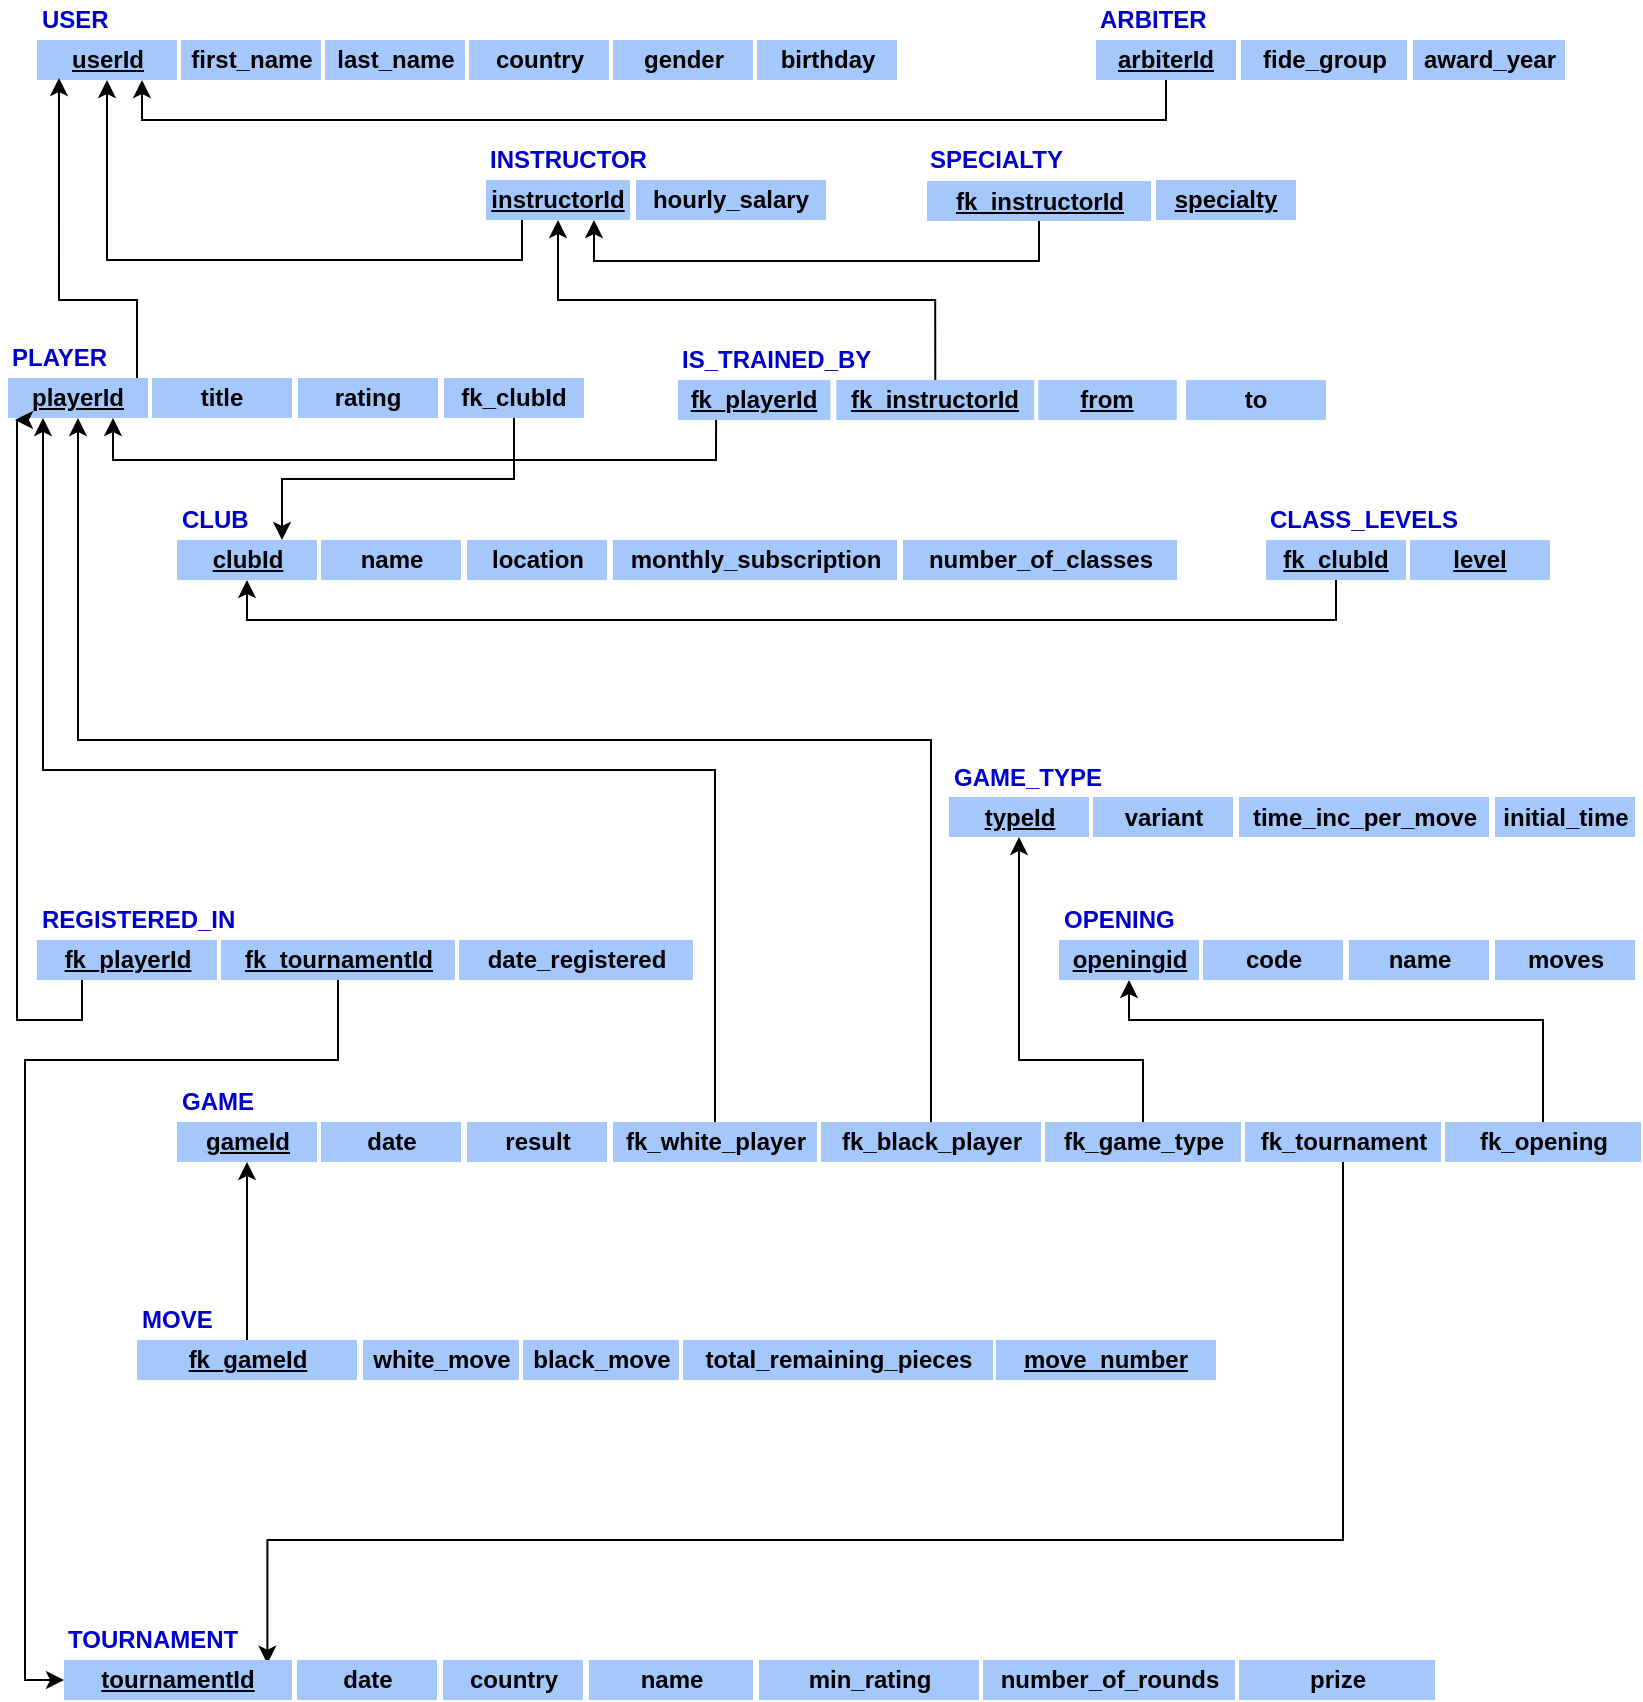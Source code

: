 <mxfile version="12.3.9" type="google" pages="1"><diagram id="7ZbJ5B8Rp30Xj4lgRnT1" name="Page-1"><mxGraphModel dx="752" dy="476" grid="1" gridSize="10" guides="1" tooltips="1" connect="1" arrows="1" fold="1" page="1" pageScale="1" pageWidth="850" pageHeight="1100" math="0" shadow="0"><root><mxCell id="0"/><mxCell id="1" parent="0"/><mxCell id="HyUB6vzWp0mR0nS9sSF--11" value="" style="group" parent="1" vertex="1" connectable="0"><mxGeometry x="25.5" y="20" width="430" height="40" as="geometry"/></mxCell><mxCell id="HyUB6vzWp0mR0nS9sSF--1" value="&lt;u&gt;userId&lt;/u&gt;" style="text;html=1;strokeColor=none;fillColor=#A4C7FC;align=center;verticalAlign=middle;whiteSpace=wrap;rounded=0;fontStyle=1;labelBorderColor=none;" parent="HyUB6vzWp0mR0nS9sSF--11" vertex="1"><mxGeometry y="20" width="70" height="20" as="geometry"/></mxCell><mxCell id="HyUB6vzWp0mR0nS9sSF--2" value="&lt;font color=&quot;#0000cc&quot;&gt;USER&lt;/font&gt;" style="text;html=1;strokeColor=none;fillColor=none;align=left;verticalAlign=middle;whiteSpace=wrap;rounded=0;fontStyle=1" parent="HyUB6vzWp0mR0nS9sSF--11" vertex="1"><mxGeometry width="40" height="20" as="geometry"/></mxCell><mxCell id="HyUB6vzWp0mR0nS9sSF--4" value="first_name" style="text;html=1;strokeColor=none;fillColor=#A4C7FC;align=center;verticalAlign=middle;whiteSpace=wrap;rounded=0;fontStyle=1;labelBorderColor=none;" parent="HyUB6vzWp0mR0nS9sSF--11" vertex="1"><mxGeometry x="72" y="20" width="70" height="20" as="geometry"/></mxCell><mxCell id="HyUB6vzWp0mR0nS9sSF--5" value="last_name" style="text;html=1;strokeColor=none;fillColor=#A4C7FC;align=center;verticalAlign=middle;whiteSpace=wrap;rounded=0;fontStyle=1;labelBorderColor=none;" parent="HyUB6vzWp0mR0nS9sSF--11" vertex="1"><mxGeometry x="144" y="20" width="70" height="20" as="geometry"/></mxCell><mxCell id="HyUB6vzWp0mR0nS9sSF--6" value="country" style="text;html=1;strokeColor=none;fillColor=#A4C7FC;align=center;verticalAlign=middle;whiteSpace=wrap;rounded=0;fontStyle=1;labelBorderColor=none;" parent="HyUB6vzWp0mR0nS9sSF--11" vertex="1"><mxGeometry x="216" y="20" width="70" height="20" as="geometry"/></mxCell><mxCell id="HyUB6vzWp0mR0nS9sSF--7" value="gender&lt;span style=&quot;color: rgba(0 , 0 , 0 , 0) ; font-family: monospace ; font-size: 0px ; font-weight: 400 ; white-space: nowrap&quot;&gt;%3CmxGraphModel%3E%3Croot%3E%3CmxCell%20id%3D%220%22%2F%3E%3CmxCell%20id%3D%221%22%20parent%3D%220%22%2F%3E%3CmxCell%20id%3D%222%22%20value%3D%22last_name%22%20style%3D%22text%3Bhtml%3D1%3BstrokeColor%3Dnone%3BfillColor%3D%23A4C7FC%3Balign%3Dcenter%3BverticalAlign%3Dmiddle%3BwhiteSpace%3Dwrap%3Brounded%3D0%3BfontStyle%3D1%3BlabelBorderColor%3Dnone%3B%22%20vertex%3D%221%22%20parent%3D%221%22%3E%3CmxGeometry%20x%3D%22234%22%20y%3D%2280%22%20width%3D%2270%22%20height%3D%2220%22%20as%3D%22geometry%22%2F%3E%3C%2FmxCell%3E%3C%2Froot%3E%3C%2FmxGraphModel%3E&lt;/span&gt;" style="text;html=1;strokeColor=none;fillColor=#A4C7FC;align=center;verticalAlign=middle;whiteSpace=wrap;rounded=0;fontStyle=1;labelBorderColor=none;" parent="HyUB6vzWp0mR0nS9sSF--11" vertex="1"><mxGeometry x="288" y="20" width="70" height="20" as="geometry"/></mxCell><mxCell id="HyUB6vzWp0mR0nS9sSF--8" value="birthday" style="text;html=1;strokeColor=none;fillColor=#A4C7FC;align=center;verticalAlign=middle;whiteSpace=wrap;rounded=0;fontStyle=1;labelBorderColor=none;" parent="HyUB6vzWp0mR0nS9sSF--11" vertex="1"><mxGeometry x="360" y="20" width="70" height="20" as="geometry"/></mxCell><mxCell id="HyUB6vzWp0mR0nS9sSF--56" style="edgeStyle=orthogonalEdgeStyle;rounded=0;orthogonalLoop=1;jettySize=auto;html=1;exitX=0.5;exitY=1;exitDx=0;exitDy=0;entryX=0.75;entryY=1;entryDx=0;entryDy=0;startArrow=none;startFill=0;endArrow=classic;endFill=1;" parent="1" source="HyUB6vzWp0mR0nS9sSF--18" target="HyUB6vzWp0mR0nS9sSF--1" edge="1"><mxGeometry relative="1" as="geometry"/></mxCell><mxCell id="HyUB6vzWp0mR0nS9sSF--18" value="&lt;u&gt;arbiterId&lt;/u&gt;" style="text;html=1;strokeColor=none;fillColor=#A4C7FC;align=center;verticalAlign=middle;whiteSpace=wrap;rounded=0;fontStyle=1;labelBorderColor=none;" parent="1" vertex="1"><mxGeometry x="555" y="40" width="70" height="20" as="geometry"/></mxCell><mxCell id="HyUB6vzWp0mR0nS9sSF--19" value="&lt;font color=&quot;#0000cc&quot;&gt;ARBITER&lt;/font&gt;" style="text;html=1;strokeColor=none;fillColor=none;align=left;verticalAlign=middle;whiteSpace=wrap;rounded=0;fontStyle=1" parent="1" vertex="1"><mxGeometry x="555" y="20" width="40" height="20" as="geometry"/></mxCell><mxCell id="HyUB6vzWp0mR0nS9sSF--20" value="&lt;span&gt;fide_group&lt;/span&gt;" style="text;html=1;strokeColor=none;fillColor=#A4C7FC;align=center;verticalAlign=middle;whiteSpace=wrap;rounded=0;fontStyle=1;labelBorderColor=none;" parent="1" vertex="1"><mxGeometry x="627.5" y="40" width="83" height="20" as="geometry"/></mxCell><mxCell id="HyUB6vzWp0mR0nS9sSF--21" value="&lt;span&gt;award_year&lt;/span&gt;" style="text;html=1;strokeColor=none;fillColor=#A4C7FC;align=center;verticalAlign=middle;whiteSpace=wrap;rounded=0;fontStyle=1;labelBorderColor=none;" parent="1" vertex="1"><mxGeometry x="713.5" y="40" width="76" height="20" as="geometry"/></mxCell><mxCell id="HyUB6vzWp0mR0nS9sSF--22" value="" style="group" parent="1" vertex="1" connectable="0"><mxGeometry x="250" y="90" width="218" height="40" as="geometry"/></mxCell><mxCell id="HyUB6vzWp0mR0nS9sSF--14" value="&lt;u&gt;instructorId&lt;/u&gt;" style="text;html=1;strokeColor=none;fillColor=#A4C7FC;align=center;verticalAlign=middle;whiteSpace=wrap;rounded=0;fontStyle=1;labelBorderColor=none;" parent="HyUB6vzWp0mR0nS9sSF--22" vertex="1"><mxGeometry y="20" width="72" height="20" as="geometry"/></mxCell><mxCell id="HyUB6vzWp0mR0nS9sSF--15" value="&lt;font color=&quot;#0000cc&quot;&gt;INSTRUCTOR&lt;/font&gt;" style="text;html=1;strokeColor=none;fillColor=none;align=left;verticalAlign=middle;whiteSpace=wrap;rounded=0;fontStyle=1" parent="HyUB6vzWp0mR0nS9sSF--22" vertex="1"><mxGeometry width="40" height="20" as="geometry"/></mxCell><mxCell id="HyUB6vzWp0mR0nS9sSF--16" value="&lt;span&gt;hourly_salary&lt;/span&gt;" style="text;html=1;strokeColor=none;fillColor=#A4C7FC;align=center;verticalAlign=middle;whiteSpace=wrap;rounded=0;fontStyle=1;labelBorderColor=none;" parent="HyUB6vzWp0mR0nS9sSF--22" vertex="1"><mxGeometry x="75" y="20" width="95" height="20" as="geometry"/></mxCell><mxCell id="HyUB6vzWp0mR0nS9sSF--24" value="" style="group" parent="1" vertex="1" connectable="0"><mxGeometry x="11" y="189" width="288" height="40" as="geometry"/></mxCell><mxCell id="HyUB6vzWp0mR0nS9sSF--9" value="&lt;u&gt;playerId&lt;/u&gt;" style="text;html=1;strokeColor=none;fillColor=#A4C7FC;align=center;verticalAlign=middle;whiteSpace=wrap;rounded=0;fontStyle=1;labelBorderColor=none;" parent="HyUB6vzWp0mR0nS9sSF--24" vertex="1"><mxGeometry y="20" width="70" height="20" as="geometry"/></mxCell><mxCell id="HyUB6vzWp0mR0nS9sSF--10" value="&lt;font color=&quot;#0000cc&quot;&gt;PLAYER&lt;/font&gt;" style="text;html=1;strokeColor=none;fillColor=none;align=left;verticalAlign=middle;whiteSpace=wrap;rounded=0;fontStyle=1" parent="HyUB6vzWp0mR0nS9sSF--24" vertex="1"><mxGeometry width="40" height="20" as="geometry"/></mxCell><mxCell id="HyUB6vzWp0mR0nS9sSF--12" value="&lt;span&gt;title&lt;/span&gt;" style="text;html=1;strokeColor=none;fillColor=#A4C7FC;align=center;verticalAlign=middle;whiteSpace=wrap;rounded=0;fontStyle=1;labelBorderColor=none;" parent="HyUB6vzWp0mR0nS9sSF--24" vertex="1"><mxGeometry x="72" y="20" width="70" height="20" as="geometry"/></mxCell><mxCell id="HyUB6vzWp0mR0nS9sSF--13" value="&lt;span&gt;rating&lt;/span&gt;" style="text;html=1;strokeColor=none;fillColor=#A4C7FC;align=center;verticalAlign=middle;whiteSpace=wrap;rounded=0;fontStyle=1;labelBorderColor=none;" parent="HyUB6vzWp0mR0nS9sSF--24" vertex="1"><mxGeometry x="145" y="20" width="70" height="20" as="geometry"/></mxCell><mxCell id="HyUB6vzWp0mR0nS9sSF--23" value="&lt;span&gt;fk_clubId&lt;/span&gt;" style="text;html=1;strokeColor=none;fillColor=#A4C7FC;align=center;verticalAlign=middle;whiteSpace=wrap;rounded=0;fontStyle=1;labelBorderColor=none;" parent="HyUB6vzWp0mR0nS9sSF--24" vertex="1"><mxGeometry x="218" y="20" width="70" height="20" as="geometry"/></mxCell><mxCell id="HyUB6vzWp0mR0nS9sSF--35" style="edgeStyle=orthogonalEdgeStyle;rounded=0;orthogonalLoop=1;jettySize=auto;html=1;exitX=0.5;exitY=1;exitDx=0;exitDy=0;entryX=0.75;entryY=0;entryDx=0;entryDy=0;" parent="1" source="HyUB6vzWp0mR0nS9sSF--23" target="HyUB6vzWp0mR0nS9sSF--28" edge="1"><mxGeometry relative="1" as="geometry"/></mxCell><mxCell id="HyUB6vzWp0mR0nS9sSF--51" style="edgeStyle=orthogonalEdgeStyle;rounded=0;orthogonalLoop=1;jettySize=auto;html=1;exitX=0.5;exitY=1;exitDx=0;exitDy=0;entryX=0.5;entryY=0;entryDx=0;entryDy=0;verticalAlign=middle;startArrow=classic;startFill=1;endArrow=none;endFill=0;" parent="1" source="HyUB6vzWp0mR0nS9sSF--14" target="HyUB6vzWp0mR0nS9sSF--48" edge="1"><mxGeometry relative="1" as="geometry"/></mxCell><mxCell id="HyUB6vzWp0mR0nS9sSF--54" style="edgeStyle=orthogonalEdgeStyle;rounded=0;orthogonalLoop=1;jettySize=auto;html=1;exitX=0.25;exitY=1;exitDx=0;exitDy=0;entryX=0.5;entryY=1;entryDx=0;entryDy=0;" parent="1" source="HyUB6vzWp0mR0nS9sSF--14" target="HyUB6vzWp0mR0nS9sSF--1" edge="1"><mxGeometry relative="1" as="geometry"/></mxCell><mxCell id="HyUB6vzWp0mR0nS9sSF--57" value="" style="group" parent="1" vertex="1" connectable="0"><mxGeometry x="346" y="190" width="324" height="40" as="geometry"/></mxCell><mxCell id="HyUB6vzWp0mR0nS9sSF--45" value="" style="group" parent="HyUB6vzWp0mR0nS9sSF--57" vertex="1" connectable="0"><mxGeometry width="324" height="40" as="geometry"/></mxCell><mxCell id="HyUB6vzWp0mR0nS9sSF--46" value="&lt;span&gt;fk_playerId&lt;/span&gt;" style="text;html=1;strokeColor=none;fillColor=#A4C7FC;align=center;verticalAlign=middle;whiteSpace=wrap;rounded=0;fontStyle=5;labelBorderColor=none;" parent="HyUB6vzWp0mR0nS9sSF--45" vertex="1"><mxGeometry y="20" width="76.198" height="20" as="geometry"/></mxCell><mxCell id="HyUB6vzWp0mR0nS9sSF--47" value="&lt;font color=&quot;#0000cc&quot;&gt;IS_TRAINED_BY&lt;/font&gt;" style="text;html=1;strokeColor=none;fillColor=none;align=left;verticalAlign=middle;whiteSpace=wrap;rounded=0;fontStyle=1" parent="HyUB6vzWp0mR0nS9sSF--45" vertex="1"><mxGeometry width="39.583" height="20" as="geometry"/></mxCell><mxCell id="HyUB6vzWp0mR0nS9sSF--48" value="&lt;span&gt;fk_instructorId&lt;/span&gt;" style="text;html=1;strokeColor=none;fillColor=#A4C7FC;align=center;verticalAlign=middle;whiteSpace=wrap;rounded=0;fontStyle=5;labelBorderColor=none;" parent="HyUB6vzWp0mR0nS9sSF--45" vertex="1"><mxGeometry x="79.167" y="20" width="98.958" height="20" as="geometry"/></mxCell><mxCell id="HyUB6vzWp0mR0nS9sSF--49" value="&lt;span&gt;from&lt;/span&gt;" style="text;html=1;strokeColor=none;fillColor=#A4C7FC;align=center;verticalAlign=middle;whiteSpace=wrap;rounded=0;fontStyle=5;labelBorderColor=none;" parent="HyUB6vzWp0mR0nS9sSF--45" vertex="1"><mxGeometry x="180.104" y="20" width="69.271" height="20" as="geometry"/></mxCell><mxCell id="I_yc_BGxJCNvJB03wzX4-1" value="&lt;span&gt;to&lt;/span&gt;" style="text;html=1;strokeColor=none;fillColor=#A4C7FC;align=center;verticalAlign=middle;whiteSpace=wrap;rounded=0;fontStyle=1;labelBorderColor=none;" parent="HyUB6vzWp0mR0nS9sSF--45" vertex="1"><mxGeometry x="254" y="20" width="70" height="20" as="geometry"/></mxCell><mxCell id="HyUB6vzWp0mR0nS9sSF--59" value="" style="group" parent="1" vertex="1" connectable="0"><mxGeometry x="95.5" y="270" width="600" height="40" as="geometry"/></mxCell><mxCell id="HyUB6vzWp0mR0nS9sSF--27" value="" style="group" parent="HyUB6vzWp0mR0nS9sSF--59" vertex="1" connectable="0"><mxGeometry width="360" height="40" as="geometry"/></mxCell><mxCell id="HyUB6vzWp0mR0nS9sSF--28" value="&lt;u&gt;clubId&lt;/u&gt;" style="text;html=1;strokeColor=none;fillColor=#A4C7FC;align=center;verticalAlign=middle;whiteSpace=wrap;rounded=0;fontStyle=1;labelBorderColor=none;" parent="HyUB6vzWp0mR0nS9sSF--27" vertex="1"><mxGeometry y="20" width="70" height="20" as="geometry"/></mxCell><mxCell id="HyUB6vzWp0mR0nS9sSF--29" value="&lt;font color=&quot;#0000cc&quot;&gt;CLUB&lt;/font&gt;" style="text;html=1;strokeColor=none;fillColor=none;align=left;verticalAlign=middle;whiteSpace=wrap;rounded=0;fontStyle=1" parent="HyUB6vzWp0mR0nS9sSF--27" vertex="1"><mxGeometry width="40" height="20" as="geometry"/></mxCell><mxCell id="HyUB6vzWp0mR0nS9sSF--30" value="&lt;span&gt;name&lt;/span&gt;" style="text;html=1;strokeColor=none;fillColor=#A4C7FC;align=center;verticalAlign=middle;whiteSpace=wrap;rounded=0;fontStyle=1;labelBorderColor=none;" parent="HyUB6vzWp0mR0nS9sSF--27" vertex="1"><mxGeometry x="72" y="20" width="70" height="20" as="geometry"/></mxCell><mxCell id="HyUB6vzWp0mR0nS9sSF--31" value="&lt;span&gt;location&lt;/span&gt;" style="text;html=1;strokeColor=none;fillColor=#A4C7FC;align=center;verticalAlign=middle;whiteSpace=wrap;rounded=0;fontStyle=1;labelBorderColor=none;" parent="HyUB6vzWp0mR0nS9sSF--27" vertex="1"><mxGeometry x="145" y="20" width="70" height="20" as="geometry"/></mxCell><mxCell id="HyUB6vzWp0mR0nS9sSF--32" value="&lt;span&gt;monthly_subscription&lt;/span&gt;" style="text;html=1;strokeColor=none;fillColor=#A4C7FC;align=center;verticalAlign=middle;whiteSpace=wrap;rounded=0;fontStyle=1;labelBorderColor=none;" parent="HyUB6vzWp0mR0nS9sSF--27" vertex="1"><mxGeometry x="218" y="20" width="142" height="20" as="geometry"/></mxCell><mxCell id="HyUB6vzWp0mR0nS9sSF--33" value="&lt;span&gt;number_of_classes&lt;/span&gt;" style="text;html=1;strokeColor=none;fillColor=#A4C7FC;align=center;verticalAlign=middle;whiteSpace=wrap;rounded=0;fontStyle=1;labelBorderColor=none;" parent="HyUB6vzWp0mR0nS9sSF--59" vertex="1"><mxGeometry x="363" y="20" width="137" height="20" as="geometry"/></mxCell><mxCell id="HyUB6vzWp0mR0nS9sSF--98" style="edgeStyle=orthogonalEdgeStyle;rounded=0;orthogonalLoop=1;jettySize=auto;html=1;exitX=0.5;exitY=1;exitDx=0;exitDy=0;entryX=0.892;entryY=0.092;entryDx=0;entryDy=0;entryPerimeter=0;startArrow=none;startFill=0;endArrow=classic;endFill=1;" parent="1" source="HyUB6vzWp0mR0nS9sSF--70" target="HyUB6vzWp0mR0nS9sSF--87" edge="1"><mxGeometry relative="1" as="geometry"><Array as="points"><mxPoint x="678.5" y="790"/><mxPoint x="140.5" y="790"/></Array></mxGeometry></mxCell><mxCell id="HyUB6vzWp0mR0nS9sSF--84" style="edgeStyle=orthogonalEdgeStyle;rounded=0;orthogonalLoop=1;jettySize=auto;html=1;exitX=0.5;exitY=0;exitDx=0;exitDy=0;entryX=0.5;entryY=1;entryDx=0;entryDy=0;startArrow=none;startFill=0;endArrow=classic;endFill=1;" parent="1" source="HyUB6vzWp0mR0nS9sSF--71" target="HyUB6vzWp0mR0nS9sSF--81" edge="1"><mxGeometry relative="1" as="geometry"><Array as="points"><mxPoint x="779" y="530"/><mxPoint x="572" y="530"/></Array></mxGeometry></mxCell><mxCell id="HyUB6vzWp0mR0nS9sSF--72" style="edgeStyle=orthogonalEdgeStyle;rounded=0;orthogonalLoop=1;jettySize=auto;html=1;exitX=0.5;exitY=0;exitDx=0;exitDy=0;startArrow=none;startFill=0;endArrow=classic;endFill=1;entryX=0.25;entryY=1;entryDx=0;entryDy=0;" parent="1" source="HyUB6vzWp0mR0nS9sSF--66" target="HyUB6vzWp0mR0nS9sSF--9" edge="1"><mxGeometry relative="1" as="geometry"><mxPoint x="46.5" y="290" as="targetPoint"/></mxGeometry></mxCell><mxCell id="HyUB6vzWp0mR0nS9sSF--73" style="edgeStyle=orthogonalEdgeStyle;rounded=0;orthogonalLoop=1;jettySize=auto;html=1;exitX=0.5;exitY=0;exitDx=0;exitDy=0;entryX=0.5;entryY=1;entryDx=0;entryDy=0;startArrow=none;startFill=0;endArrow=classic;endFill=1;" parent="1" source="HyUB6vzWp0mR0nS9sSF--67" target="HyUB6vzWp0mR0nS9sSF--9" edge="1"><mxGeometry relative="1" as="geometry"><Array as="points"><mxPoint x="472.5" y="390"/><mxPoint x="45.5" y="390"/></Array></mxGeometry></mxCell><mxCell id="HyUB6vzWp0mR0nS9sSF--74" value="" style="group" parent="1" vertex="1" connectable="0"><mxGeometry x="481.5" y="398.5" width="288" height="40" as="geometry"/></mxCell><mxCell id="HyUB6vzWp0mR0nS9sSF--75" value="&lt;u&gt;typeId&lt;/u&gt;" style="text;html=1;strokeColor=none;fillColor=#A4C7FC;align=center;verticalAlign=middle;whiteSpace=wrap;rounded=0;fontStyle=1;labelBorderColor=none;" parent="HyUB6vzWp0mR0nS9sSF--74" vertex="1"><mxGeometry y="20" width="70" height="20" as="geometry"/></mxCell><mxCell id="HyUB6vzWp0mR0nS9sSF--76" value="&lt;font color=&quot;#0000cc&quot;&gt;GAME_TYPE&lt;/font&gt;" style="text;html=1;strokeColor=none;fillColor=none;align=left;verticalAlign=middle;whiteSpace=wrap;rounded=0;fontStyle=1" parent="HyUB6vzWp0mR0nS9sSF--74" vertex="1"><mxGeometry width="40" height="20" as="geometry"/></mxCell><mxCell id="HyUB6vzWp0mR0nS9sSF--77" value="&lt;span&gt;variant&lt;/span&gt;" style="text;html=1;strokeColor=none;fillColor=#A4C7FC;align=center;verticalAlign=middle;whiteSpace=wrap;rounded=0;fontStyle=1;labelBorderColor=none;" parent="HyUB6vzWp0mR0nS9sSF--74" vertex="1"><mxGeometry x="72" y="20" width="70" height="20" as="geometry"/></mxCell><mxCell id="HyUB6vzWp0mR0nS9sSF--78" value="&lt;span&gt;time_inc_per_move&lt;/span&gt;" style="text;html=1;strokeColor=none;fillColor=#A4C7FC;align=center;verticalAlign=middle;whiteSpace=wrap;rounded=0;fontStyle=1;labelBorderColor=none;" parent="HyUB6vzWp0mR0nS9sSF--74" vertex="1"><mxGeometry x="145" y="20" width="125" height="20" as="geometry"/></mxCell><mxCell id="HyUB6vzWp0mR0nS9sSF--79" value="&lt;span&gt;initial_time&lt;/span&gt;" style="text;html=1;strokeColor=none;fillColor=#A4C7FC;align=center;verticalAlign=middle;whiteSpace=wrap;rounded=0;fontStyle=1;labelBorderColor=none;" parent="1" vertex="1"><mxGeometry x="754.5" y="418.5" width="70" height="20" as="geometry"/></mxCell><mxCell id="HyUB6vzWp0mR0nS9sSF--80" style="edgeStyle=orthogonalEdgeStyle;rounded=0;orthogonalLoop=1;jettySize=auto;html=1;exitX=0.5;exitY=0;exitDx=0;exitDy=0;entryX=0.5;entryY=1;entryDx=0;entryDy=0;startArrow=none;startFill=0;endArrow=classic;endFill=1;" parent="1" source="HyUB6vzWp0mR0nS9sSF--68" target="HyUB6vzWp0mR0nS9sSF--75" edge="1"><mxGeometry relative="1" as="geometry"><Array as="points"><mxPoint x="579" y="550"/><mxPoint x="517" y="550"/></Array></mxGeometry></mxCell><mxCell id="HyUB6vzWp0mR0nS9sSF--81" value="openingid" style="text;html=1;strokeColor=none;fillColor=#A4C7FC;align=center;verticalAlign=middle;whiteSpace=wrap;rounded=0;fontStyle=5;labelBorderColor=none;" parent="1" vertex="1"><mxGeometry x="536.5" y="490" width="70" height="20" as="geometry"/></mxCell><mxCell id="HyUB6vzWp0mR0nS9sSF--82" value="&lt;font color=&quot;#0000cc&quot;&gt;OPENING&lt;/font&gt;" style="text;html=1;strokeColor=none;fillColor=none;align=left;verticalAlign=middle;whiteSpace=wrap;rounded=0;fontStyle=1" parent="1" vertex="1"><mxGeometry x="536.5" y="470" width="40" height="20" as="geometry"/></mxCell><mxCell id="HyUB6vzWp0mR0nS9sSF--83" value="code" style="text;html=1;strokeColor=none;fillColor=#A4C7FC;align=center;verticalAlign=middle;whiteSpace=wrap;rounded=0;fontStyle=1;labelBorderColor=none;" parent="1" vertex="1"><mxGeometry x="608.5" y="490" width="70" height="20" as="geometry"/></mxCell><mxCell id="HyUB6vzWp0mR0nS9sSF--85" value="" style="group" parent="1" vertex="1" connectable="0"><mxGeometry x="39" y="830" width="600" height="40" as="geometry"/></mxCell><mxCell id="HyUB6vzWp0mR0nS9sSF--86" value="" style="group" parent="HyUB6vzWp0mR0nS9sSF--85" vertex="1" connectable="0"><mxGeometry width="430" height="40" as="geometry"/></mxCell><mxCell id="HyUB6vzWp0mR0nS9sSF--87" value="&lt;u&gt;tournamentId&lt;/u&gt;" style="text;html=1;strokeColor=none;fillColor=#A4C7FC;align=center;verticalAlign=middle;whiteSpace=wrap;rounded=0;fontStyle=1;labelBorderColor=none;" parent="HyUB6vzWp0mR0nS9sSF--86" vertex="1"><mxGeometry y="20" width="114" height="20" as="geometry"/></mxCell><mxCell id="HyUB6vzWp0mR0nS9sSF--88" value="&lt;font color=&quot;#0000cc&quot;&gt;TOURNAMENT&lt;/font&gt;" style="text;html=1;strokeColor=none;fillColor=none;align=left;verticalAlign=middle;whiteSpace=wrap;rounded=0;fontStyle=1" parent="HyUB6vzWp0mR0nS9sSF--86" vertex="1"><mxGeometry width="40" height="20" as="geometry"/></mxCell><mxCell id="HyUB6vzWp0mR0nS9sSF--89" value="&lt;span&gt;date&lt;/span&gt;" style="text;html=1;strokeColor=none;fillColor=#A4C7FC;align=center;verticalAlign=middle;whiteSpace=wrap;rounded=0;fontStyle=1;labelBorderColor=none;" parent="HyUB6vzWp0mR0nS9sSF--86" vertex="1"><mxGeometry x="116.5" y="20" width="70" height="20" as="geometry"/></mxCell><mxCell id="HyUB6vzWp0mR0nS9sSF--90" value="&lt;span&gt;country&lt;/span&gt;" style="text;html=1;strokeColor=none;fillColor=#A4C7FC;align=center;verticalAlign=middle;whiteSpace=wrap;rounded=0;fontStyle=1;labelBorderColor=none;" parent="HyUB6vzWp0mR0nS9sSF--86" vertex="1"><mxGeometry x="189.5" y="20" width="70" height="20" as="geometry"/></mxCell><mxCell id="HyUB6vzWp0mR0nS9sSF--91" value="name" style="text;html=1;strokeColor=none;fillColor=#A4C7FC;align=center;verticalAlign=middle;whiteSpace=wrap;rounded=0;fontStyle=1;labelBorderColor=none;" parent="HyUB6vzWp0mR0nS9sSF--86" vertex="1"><mxGeometry x="262.5" y="20" width="82" height="20" as="geometry"/></mxCell><mxCell id="HyUB6vzWp0mR0nS9sSF--92" value="&lt;span&gt;min_rating&lt;/span&gt;" style="text;html=1;strokeColor=none;fillColor=#A4C7FC;align=center;verticalAlign=middle;whiteSpace=wrap;rounded=0;fontStyle=1;labelBorderColor=none;" parent="HyUB6vzWp0mR0nS9sSF--86" vertex="1"><mxGeometry x="347.5" y="20" width="110" height="20" as="geometry"/></mxCell><mxCell id="HyUB6vzWp0mR0nS9sSF--93" value="number_of_rounds" style="text;html=1;strokeColor=none;fillColor=#A4C7FC;align=center;verticalAlign=middle;whiteSpace=wrap;rounded=0;fontStyle=1;labelBorderColor=none;" parent="HyUB6vzWp0mR0nS9sSF--85" vertex="1"><mxGeometry x="459.5" y="20" width="126" height="20" as="geometry"/></mxCell><mxCell id="HyUB6vzWp0mR0nS9sSF--95" value="prize" style="text;html=1;strokeColor=none;fillColor=#A4C7FC;align=center;verticalAlign=middle;whiteSpace=wrap;rounded=0;fontStyle=1;labelBorderColor=none;" parent="1" vertex="1"><mxGeometry x="626.5" y="850" width="98" height="20" as="geometry"/></mxCell><mxCell id="HyUB6vzWp0mR0nS9sSF--99" value="" style="group" parent="1" vertex="1" connectable="0"><mxGeometry x="95.5" y="670" width="600" height="40" as="geometry"/></mxCell><mxCell id="HyUB6vzWp0mR0nS9sSF--100" value="" style="group" parent="HyUB6vzWp0mR0nS9sSF--99" vertex="1" connectable="0"><mxGeometry x="-20" width="430" height="40" as="geometry"/></mxCell><mxCell id="HyUB6vzWp0mR0nS9sSF--102" value="&lt;font color=&quot;#0000cc&quot;&gt;MOVE&lt;/font&gt;" style="text;html=1;strokeColor=none;fillColor=none;align=left;verticalAlign=middle;whiteSpace=wrap;rounded=0;fontStyle=1" parent="HyUB6vzWp0mR0nS9sSF--100" vertex="1"><mxGeometry width="40" height="20" as="geometry"/></mxCell><mxCell id="HyUB6vzWp0mR0nS9sSF--103" value="&lt;span&gt;white_move&lt;/span&gt;" style="text;html=1;strokeColor=none;fillColor=#A4C7FC;align=center;verticalAlign=middle;whiteSpace=wrap;rounded=0;fontStyle=1;labelBorderColor=none;" parent="HyUB6vzWp0mR0nS9sSF--100" vertex="1"><mxGeometry x="113" y="20" width="78" height="20" as="geometry"/></mxCell><mxCell id="HyUB6vzWp0mR0nS9sSF--104" value="&lt;span&gt;black_move&lt;/span&gt;" style="text;html=1;strokeColor=none;fillColor=#A4C7FC;align=center;verticalAlign=middle;whiteSpace=wrap;rounded=0;fontStyle=1;labelBorderColor=none;" parent="HyUB6vzWp0mR0nS9sSF--100" vertex="1"><mxGeometry x="193" y="20" width="78" height="20" as="geometry"/></mxCell><mxCell id="HyUB6vzWp0mR0nS9sSF--119" value="fk_gameId" style="text;html=1;strokeColor=none;fillColor=#A4C7FC;align=center;verticalAlign=middle;whiteSpace=wrap;rounded=0;fontStyle=5;labelBorderColor=none;" parent="HyUB6vzWp0mR0nS9sSF--100" vertex="1"><mxGeometry y="20" width="110" height="20" as="geometry"/></mxCell><mxCell id="HyUB6vzWp0mR0nS9sSF--105" value="total_remaining_pieces" style="text;html=1;strokeColor=none;fillColor=#A4C7FC;align=center;verticalAlign=middle;whiteSpace=wrap;rounded=0;fontStyle=1;labelBorderColor=none;" parent="HyUB6vzWp0mR0nS9sSF--99" vertex="1"><mxGeometry x="253" y="20" width="155" height="20" as="geometry"/></mxCell><mxCell id="HyUB6vzWp0mR0nS9sSF--106" value="&lt;span&gt;move_number&lt;/span&gt;" style="text;html=1;strokeColor=none;fillColor=#A4C7FC;align=center;verticalAlign=middle;whiteSpace=wrap;rounded=0;fontStyle=5;labelBorderColor=none;" parent="HyUB6vzWp0mR0nS9sSF--99" vertex="1"><mxGeometry x="409.5" y="20" width="110" height="20" as="geometry"/></mxCell><mxCell id="HyUB6vzWp0mR0nS9sSF--120" style="edgeStyle=orthogonalEdgeStyle;rounded=0;orthogonalLoop=1;jettySize=auto;html=1;exitX=0.5;exitY=0;exitDx=0;exitDy=0;entryX=0.5;entryY=1;entryDx=0;entryDy=0;startArrow=none;startFill=0;endArrow=classic;endFill=1;" parent="1" source="HyUB6vzWp0mR0nS9sSF--119" target="HyUB6vzWp0mR0nS9sSF--62" edge="1"><mxGeometry relative="1" as="geometry"/></mxCell><mxCell id="HyUB6vzWp0mR0nS9sSF--121" value="" style="group" parent="1" vertex="1" connectable="0"><mxGeometry x="35.5" y="470" width="600" height="40" as="geometry"/></mxCell><mxCell id="HyUB6vzWp0mR0nS9sSF--122" value="" style="group" parent="HyUB6vzWp0mR0nS9sSF--121" vertex="1" connectable="0"><mxGeometry width="430" height="40" as="geometry"/></mxCell><mxCell id="HyUB6vzWp0mR0nS9sSF--123" value="&lt;font color=&quot;#0000cc&quot;&gt;REGISTERED_IN&lt;/font&gt;" style="text;html=1;strokeColor=none;fillColor=none;align=left;verticalAlign=middle;whiteSpace=wrap;rounded=0;fontStyle=1" parent="HyUB6vzWp0mR0nS9sSF--122" vertex="1"><mxGeometry x="-10" width="40" height="20" as="geometry"/></mxCell><mxCell id="HyUB6vzWp0mR0nS9sSF--124" value="&lt;span&gt;fk_tournamentId&lt;/span&gt;" style="text;html=1;strokeColor=none;fillColor=#A4C7FC;align=center;verticalAlign=middle;whiteSpace=wrap;rounded=0;fontStyle=5;labelBorderColor=none;" parent="HyUB6vzWp0mR0nS9sSF--122" vertex="1"><mxGeometry x="82" y="20" width="117" height="20" as="geometry"/></mxCell><mxCell id="HyUB6vzWp0mR0nS9sSF--125" value="&lt;span&gt;date_registered&lt;/span&gt;" style="text;html=1;strokeColor=none;fillColor=#A4C7FC;align=center;verticalAlign=middle;whiteSpace=wrap;rounded=0;fontStyle=1;labelBorderColor=none;" parent="HyUB6vzWp0mR0nS9sSF--122" vertex="1"><mxGeometry x="201" y="20" width="117" height="20" as="geometry"/></mxCell><mxCell id="HyUB6vzWp0mR0nS9sSF--126" value="fk_playerId" style="text;html=1;strokeColor=none;fillColor=#A4C7FC;align=center;verticalAlign=middle;whiteSpace=wrap;rounded=0;fontStyle=5;labelBorderColor=none;" parent="HyUB6vzWp0mR0nS9sSF--122" vertex="1"><mxGeometry x="-10" y="20" width="90" height="20" as="geometry"/></mxCell><mxCell id="HyUB6vzWp0mR0nS9sSF--134" style="edgeStyle=orthogonalEdgeStyle;rounded=0;orthogonalLoop=1;jettySize=auto;html=1;exitX=0.25;exitY=1;exitDx=0;exitDy=0;startArrow=none;startFill=0;endArrow=classic;endFill=1;" parent="1" source="HyUB6vzWp0mR0nS9sSF--126" edge="1"><mxGeometry relative="1" as="geometry"><Array as="points"><mxPoint x="47.5" y="530"/><mxPoint x="15.5" y="530"/></Array><mxPoint x="14.5" y="230" as="targetPoint"/></mxGeometry></mxCell><mxCell id="HyUB6vzWp0mR0nS9sSF--135" style="edgeStyle=orthogonalEdgeStyle;rounded=0;orthogonalLoop=1;jettySize=auto;html=1;exitX=0.25;exitY=1;exitDx=0;exitDy=0;entryX=0.75;entryY=1;entryDx=0;entryDy=0;startArrow=none;startFill=0;endArrow=classic;endFill=1;" parent="1" source="HyUB6vzWp0mR0nS9sSF--46" target="HyUB6vzWp0mR0nS9sSF--9" edge="1"><mxGeometry relative="1" as="geometry"/></mxCell><mxCell id="HyUB6vzWp0mR0nS9sSF--136" style="edgeStyle=orthogonalEdgeStyle;rounded=0;orthogonalLoop=1;jettySize=auto;html=1;exitX=0.5;exitY=1;exitDx=0;exitDy=0;entryX=0;entryY=0.5;entryDx=0;entryDy=0;startArrow=none;startFill=0;endArrow=classic;endFill=1;" parent="1" source="HyUB6vzWp0mR0nS9sSF--124" target="HyUB6vzWp0mR0nS9sSF--87" edge="1"><mxGeometry relative="1" as="geometry"><Array as="points"><mxPoint x="176.5" y="550"/><mxPoint x="19.5" y="550"/><mxPoint x="19.5" y="860"/></Array></mxGeometry></mxCell><mxCell id="HyUB6vzWp0mR0nS9sSF--139" style="edgeStyle=orthogonalEdgeStyle;rounded=0;orthogonalLoop=1;jettySize=auto;html=1;entryX=0.157;entryY=0.95;entryDx=0;entryDy=0;entryPerimeter=0;startArrow=none;startFill=0;endArrow=classic;endFill=1;" parent="1" source="HyUB6vzWp0mR0nS9sSF--9" target="HyUB6vzWp0mR0nS9sSF--1" edge="1"><mxGeometry relative="1" as="geometry"><Array as="points"><mxPoint x="75.5" y="170"/><mxPoint x="36.5" y="170"/></Array></mxGeometry></mxCell><mxCell id="lhFhnKWB9bdmD36W6JhV-1" value="" style="group" parent="1" vertex="1" connectable="0"><mxGeometry x="470" y="90" width="185" height="40.5" as="geometry"/></mxCell><mxCell id="euV9cJEGLw509hz0BRrO-2" value="fk_instructorId" style="text;html=1;strokeColor=none;fillColor=#A4C7FC;align=center;verticalAlign=middle;whiteSpace=wrap;rounded=0;fontStyle=5;labelBorderColor=none;" parent="lhFhnKWB9bdmD36W6JhV-1" vertex="1"><mxGeometry x="0.5" y="20.5" width="112" height="20" as="geometry"/></mxCell><mxCell id="euV9cJEGLw509hz0BRrO-3" value="&lt;font color=&quot;#0000cc&quot;&gt;SPECIALTY&lt;/font&gt;" style="text;html=1;strokeColor=none;fillColor=none;align=left;verticalAlign=middle;whiteSpace=wrap;rounded=0;fontStyle=1" parent="lhFhnKWB9bdmD36W6JhV-1" vertex="1"><mxGeometry width="40" height="20" as="geometry"/></mxCell><mxCell id="euV9cJEGLw509hz0BRrO-4" value="&lt;span&gt;specialty&lt;/span&gt;" style="text;html=1;strokeColor=none;fillColor=#A4C7FC;align=center;verticalAlign=middle;whiteSpace=wrap;rounded=0;fontStyle=5;labelBorderColor=none;" parent="lhFhnKWB9bdmD36W6JhV-1" vertex="1"><mxGeometry x="115" y="20" width="70" height="20" as="geometry"/></mxCell><mxCell id="lhFhnKWB9bdmD36W6JhV-3" style="edgeStyle=orthogonalEdgeStyle;rounded=0;orthogonalLoop=1;jettySize=auto;html=1;exitX=0.5;exitY=1;exitDx=0;exitDy=0;entryX=0.75;entryY=1;entryDx=0;entryDy=0;" parent="1" source="euV9cJEGLw509hz0BRrO-2" target="HyUB6vzWp0mR0nS9sSF--14" edge="1"><mxGeometry relative="1" as="geometry"/></mxCell><mxCell id="lhFhnKWB9bdmD36W6JhV-6" value="" style="group" parent="1" vertex="1" connectable="0"><mxGeometry x="640" y="270" width="142" height="40" as="geometry"/></mxCell><mxCell id="HyUB6vzWp0mR0nS9sSF--37" value="fk_clubId" style="text;html=1;strokeColor=none;fillColor=#A4C7FC;align=center;verticalAlign=middle;whiteSpace=wrap;rounded=0;fontStyle=5;labelBorderColor=none;" parent="lhFhnKWB9bdmD36W6JhV-6" vertex="1"><mxGeometry y="20" width="70" height="20" as="geometry"/></mxCell><mxCell id="HyUB6vzWp0mR0nS9sSF--38" value="&lt;font color=&quot;#0000cc&quot;&gt;CLASS_LEVELS&lt;/font&gt;" style="text;html=1;strokeColor=none;fillColor=none;align=left;verticalAlign=middle;whiteSpace=wrap;rounded=0;fontStyle=1" parent="lhFhnKWB9bdmD36W6JhV-6" vertex="1"><mxGeometry width="40" height="20" as="geometry"/></mxCell><mxCell id="HyUB6vzWp0mR0nS9sSF--39" value="&lt;span&gt;level&lt;/span&gt;" style="text;html=1;strokeColor=none;fillColor=#A4C7FC;align=center;verticalAlign=middle;whiteSpace=wrap;rounded=0;fontStyle=5;labelBorderColor=none;" parent="lhFhnKWB9bdmD36W6JhV-6" vertex="1"><mxGeometry x="72" y="20" width="70" height="20" as="geometry"/></mxCell><mxCell id="lhFhnKWB9bdmD36W6JhV-7" style="edgeStyle=orthogonalEdgeStyle;rounded=0;orthogonalLoop=1;jettySize=auto;html=1;exitX=0.5;exitY=1;exitDx=0;exitDy=0;entryX=0.5;entryY=1;entryDx=0;entryDy=0;" parent="1" source="HyUB6vzWp0mR0nS9sSF--37" target="HyUB6vzWp0mR0nS9sSF--28" edge="1"><mxGeometry relative="1" as="geometry"/></mxCell><mxCell id="lhFhnKWB9bdmD36W6JhV-8" value="" style="group" parent="1" vertex="1" connectable="0"><mxGeometry x="95.5" y="561" width="732" height="40" as="geometry"/></mxCell><mxCell id="HyUB6vzWp0mR0nS9sSF--60" value="" style="group" parent="lhFhnKWB9bdmD36W6JhV-8" vertex="1" connectable="0"><mxGeometry width="600" height="40" as="geometry"/></mxCell><mxCell id="HyUB6vzWp0mR0nS9sSF--61" value="" style="group" parent="HyUB6vzWp0mR0nS9sSF--60" vertex="1" connectable="0"><mxGeometry width="430" height="40" as="geometry"/></mxCell><mxCell id="HyUB6vzWp0mR0nS9sSF--62" value="&lt;u&gt;gameId&lt;/u&gt;" style="text;html=1;strokeColor=none;fillColor=#A4C7FC;align=center;verticalAlign=middle;whiteSpace=wrap;rounded=0;fontStyle=1;labelBorderColor=none;" parent="HyUB6vzWp0mR0nS9sSF--61" vertex="1"><mxGeometry y="20" width="70" height="20" as="geometry"/></mxCell><mxCell id="HyUB6vzWp0mR0nS9sSF--63" value="&lt;font color=&quot;#0000cc&quot;&gt;GAME&lt;/font&gt;" style="text;html=1;strokeColor=none;fillColor=none;align=left;verticalAlign=middle;whiteSpace=wrap;rounded=0;fontStyle=1" parent="HyUB6vzWp0mR0nS9sSF--61" vertex="1"><mxGeometry width="40" height="20" as="geometry"/></mxCell><mxCell id="HyUB6vzWp0mR0nS9sSF--64" value="&lt;span&gt;date&lt;/span&gt;" style="text;html=1;strokeColor=none;fillColor=#A4C7FC;align=center;verticalAlign=middle;whiteSpace=wrap;rounded=0;fontStyle=1;labelBorderColor=none;" parent="HyUB6vzWp0mR0nS9sSF--61" vertex="1"><mxGeometry x="72" y="20" width="70" height="20" as="geometry"/></mxCell><mxCell id="HyUB6vzWp0mR0nS9sSF--65" value="&lt;span&gt;result&lt;/span&gt;" style="text;html=1;strokeColor=none;fillColor=#A4C7FC;align=center;verticalAlign=middle;whiteSpace=wrap;rounded=0;fontStyle=1;labelBorderColor=none;" parent="HyUB6vzWp0mR0nS9sSF--61" vertex="1"><mxGeometry x="145" y="20" width="70" height="20" as="geometry"/></mxCell><mxCell id="HyUB6vzWp0mR0nS9sSF--66" value="fk_white_player" style="text;html=1;strokeColor=none;fillColor=#A4C7FC;align=center;verticalAlign=middle;whiteSpace=wrap;rounded=0;fontStyle=1;labelBorderColor=none;" parent="HyUB6vzWp0mR0nS9sSF--61" vertex="1"><mxGeometry x="218" y="20" width="102" height="20" as="geometry"/></mxCell><mxCell id="HyUB6vzWp0mR0nS9sSF--67" value="&lt;span&gt;fk_black_player&lt;/span&gt;" style="text;html=1;strokeColor=none;fillColor=#A4C7FC;align=center;verticalAlign=middle;whiteSpace=wrap;rounded=0;fontStyle=1;labelBorderColor=none;" parent="HyUB6vzWp0mR0nS9sSF--61" vertex="1"><mxGeometry x="322" y="20" width="110" height="20" as="geometry"/></mxCell><mxCell id="HyUB6vzWp0mR0nS9sSF--68" value="fk_game_type&lt;span style=&quot;color: rgba(0 , 0 , 0 , 0) ; font-family: monospace ; font-size: 0px ; font-weight: 400 ; white-space: nowrap&quot;&gt;%3CmxGraphModel%3E%3Croot%3E%3CmxCell%20id%3D%220%22%2F%3E%3CmxCell%20id%3D%221%22%20parent%3D%220%22%2F%3E%3CmxCell%20id%3D%222%22%20value%3D%22%22%20style%3D%22group%22%20vertex%3D%221%22%20connectable%3D%220%22%20parent%3D%221%22%3E%3CmxGeometry%20x%3D%2220%22%20y%3D%22260%22%20width%3D%22600%22%20height%3D%2240%22%20as%3D%22geometry%22%2F%3E%3C%2FmxCell%3E%3CmxCell%20id%3D%223%22%20value%3D%22%22%20style%3D%22group%22%20vertex%3D%221%22%20connectable%3D%220%22%20parent%3D%222%22%3E%3CmxGeometry%20width%3D%22360%22%20height%3D%2240%22%20as%3D%22geometry%22%2F%3E%3C%2FmxCell%3E%3CmxCell%20id%3D%224%22%20value%3D%22%26lt%3Bu%26gt%3Bclubid%26lt%3B%2Fu%26gt%3B%22%20style%3D%22text%3Bhtml%3D1%3BstrokeColor%3Dnone%3BfillColor%3D%23A4C7FC%3Balign%3Dcenter%3BverticalAlign%3Dmiddle%3BwhiteSpace%3Dwrap%3Brounded%3D0%3BfontStyle%3D1%3BlabelBorderColor%3Dnone%3B%22%20vertex%3D%221%22%20parent%3D%223%22%3E%3CmxGeometry%20y%3D%2220%22%20width%3D%2270%22%20height%3D%2220%22%20as%3D%22geometry%22%2F%3E%3C%2FmxCell%3E%3CmxCell%20id%3D%225%22%20value%3D%22%26lt%3Bfont%20color%3D%26quot%3B%230000cc%26quot%3B%26gt%3BCLUB%26lt%3B%2Ffont%26gt%3B%22%20style%3D%22text%3Bhtml%3D1%3BstrokeColor%3Dnone%3BfillColor%3Dnone%3Balign%3Dleft%3BverticalAlign%3Dmiddle%3BwhiteSpace%3Dwrap%3Brounded%3D0%3BfontStyle%3D1%22%20vertex%3D%221%22%20parent%3D%223%22%3E%3CmxGeometry%20width%3D%2240%22%20height%3D%2220%22%20as%3D%22geometry%22%2F%3E%3C%2FmxCell%3E%3CmxCell%20id%3D%226%22%20value%3D%22%26lt%3Bspan%26gt%3Bname%26lt%3B%2Fspan%26gt%3B%22%20style%3D%22text%3Bhtml%3D1%3BstrokeColor%3Dnone%3BfillColor%3D%23A4C7FC%3Balign%3Dcenter%3BverticalAlign%3Dmiddle%3BwhiteSpace%3Dwrap%3Brounded%3D0%3BfontStyle%3D1%3BlabelBorderColor%3Dnone%3B%22%20vertex%3D%221%22%20parent%3D%223%22%3E%3CmxGeometry%20x%3D%2272%22%20y%3D%2220%22%20width%3D%2270%22%20height%3D%2220%22%20as%3D%22geometry%22%2F%3E%3C%2FmxCell%3E%3CmxCell%20id%3D%227%22%20value%3D%22%26lt%3Bspan%26gt%3Blocation%26lt%3B%2Fspan%26gt%3B%22%20style%3D%22text%3Bhtml%3D1%3BstrokeColor%3Dnone%3BfillColor%3D%23A4C7FC%3Balign%3Dcenter%3BverticalAlign%3Dmiddle%3BwhiteSpace%3Dwrap%3Brounded%3D0%3BfontStyle%3D1%3BlabelBorderColor%3Dnone%3B%22%20vertex%3D%221%22%20parent%3D%223%22%3E%3CmxGeometry%20x%3D%22145%22%20y%3D%2220%22%20width%3D%2270%22%20height%3D%2220%22%20as%3D%22geometry%22%2F%3E%3C%2FmxCell%3E%3CmxCell%20id%3D%228%22%20value%3D%22%26lt%3Bspan%26gt%3Bmonthly_subscription%26lt%3B%2Fspan%26gt%3B%22%20style%3D%22text%3Bhtml%3D1%3BstrokeColor%3Dnone%3BfillColor%3D%23A4C7FC%3Balign%3Dcenter%3BverticalAlign%3Dmiddle%3BwhiteSpace%3Dwrap%3Brounded%3D0%3BfontStyle%3D1%3BlabelBorderColor%3Dnone%3B%22%20vertex%3D%221%22%20parent%3D%223%22%3E%3CmxGeometry%20x%3D%22218%22%20y%3D%2220%22%20width%3D%22142%22%20height%3D%2220%22%20as%3D%22geometry%22%2F%3E%3C%2FmxCell%3E%3CmxCell%20id%3D%229%22%20value%3D%22%26lt%3Bspan%26gt%3Bnumber_of_classes%26lt%3B%2Fspan%26gt%3B%22%20style%3D%22text%3Bhtml%3D1%3BstrokeColor%3Dnone%3BfillColor%3D%23A4C7FC%3Balign%3Dcenter%3BverticalAlign%3Dmiddle%3BwhiteSpace%3Dwrap%3Brounded%3D0%3BfontStyle%3D1%3BlabelBorderColor%3Dnone%3B%22%20vertex%3D%221%22%20parent%3D%222%22%3E%3CmxGeometry%20x%3D%22363%22%20y%3D%2220%22%20width%3D%22137%22%20height%3D%2220%22%20as%3D%22geometry%22%2F%3E%3C%2FmxCell%3E%3CmxCell%20id%3D%2210%22%20value%3D%22%26lt%3Bspan%26gt%3Bclass_levels%26lt%3B%2Fspan%26gt%3B%22%20style%3D%22text%3Bhtml%3D1%3BstrokeColor%3Dnone%3BfillColor%3D%23A4C7FC%3Balign%3Dcenter%3BverticalAlign%3Dmiddle%3BwhiteSpace%3Dwrap%3Brounded%3D0%3BfontStyle%3D1%3BlabelBorderColor%3Dnone%3B%22%20vertex%3D%221%22%20parent%3D%222%22%3E%3CmxGeometry%20x%3D%22502%22%20y%3D%2220%22%20width%3D%2298%22%20height%3D%2220%22%20as%3D%22geometry%22%2F%3E%3C%2FmxCell%3E%3C%2Froot%3E%3C%2FmxGraphModel%3E&lt;/span&gt;" style="text;html=1;strokeColor=none;fillColor=#A4C7FC;align=center;verticalAlign=middle;whiteSpace=wrap;rounded=0;fontStyle=1;labelBorderColor=none;" parent="HyUB6vzWp0mR0nS9sSF--60" vertex="1"><mxGeometry x="434" y="20" width="98" height="20" as="geometry"/></mxCell><mxCell id="HyUB6vzWp0mR0nS9sSF--70" value="fk_tournament" style="text;html=1;strokeColor=none;fillColor=#A4C7FC;align=center;verticalAlign=middle;whiteSpace=wrap;rounded=0;fontStyle=1;labelBorderColor=none;" parent="lhFhnKWB9bdmD36W6JhV-8" vertex="1"><mxGeometry x="534" y="20" width="98" height="20" as="geometry"/></mxCell><mxCell id="HyUB6vzWp0mR0nS9sSF--71" value="fk_opening" style="text;html=1;strokeColor=none;fillColor=#A4C7FC;align=center;verticalAlign=middle;whiteSpace=wrap;rounded=0;fontStyle=1;labelBorderColor=none;" parent="lhFhnKWB9bdmD36W6JhV-8" vertex="1"><mxGeometry x="634" y="20" width="98" height="20" as="geometry"/></mxCell><mxCell id="qCzvrVq8aXI3XM7IjleL-2" value="&lt;span&gt;name&lt;/span&gt;" style="text;html=1;strokeColor=none;fillColor=#A4C7FC;align=center;verticalAlign=middle;whiteSpace=wrap;rounded=0;fontStyle=1;labelBorderColor=none;" parent="1" vertex="1"><mxGeometry x="681.5" y="490" width="70" height="20" as="geometry"/></mxCell><mxCell id="qCzvrVq8aXI3XM7IjleL-3" value="&lt;span&gt;moves&lt;/span&gt;" style="text;html=1;strokeColor=none;fillColor=#A4C7FC;align=center;verticalAlign=middle;whiteSpace=wrap;rounded=0;fontStyle=1;labelBorderColor=none;" parent="1" vertex="1"><mxGeometry x="754.5" y="490" width="70" height="20" as="geometry"/></mxCell></root></mxGraphModel></diagram></mxfile>